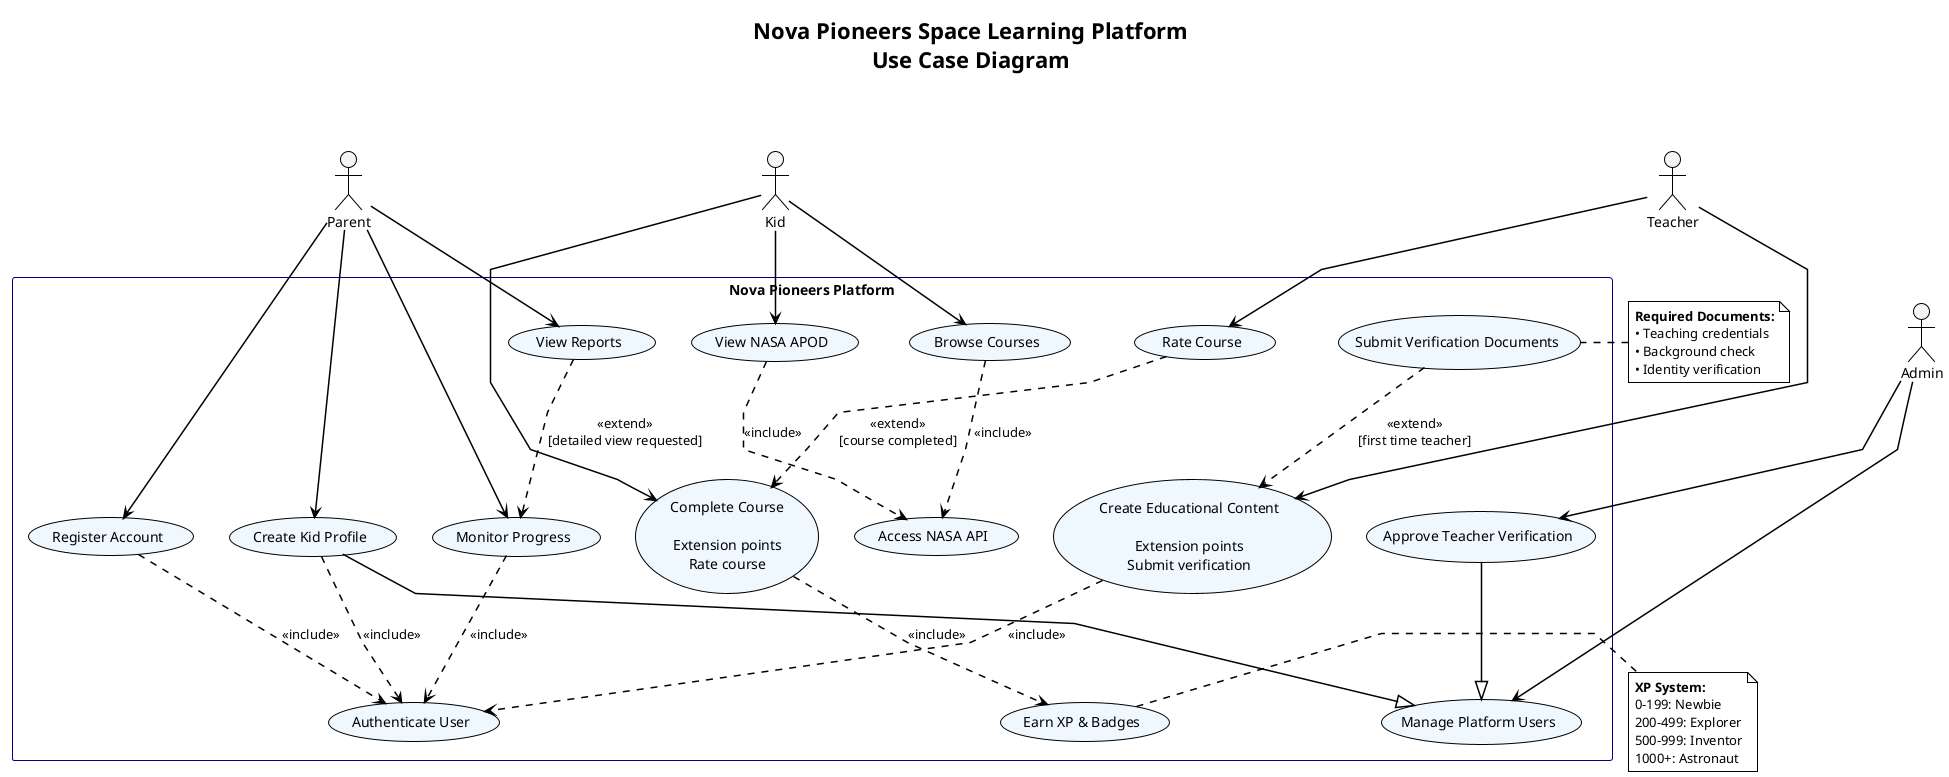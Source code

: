 @startuml Nova_Pioneers_Clean_Fixed
!theme plain
skinparam packageStyle rectangle
skinparam usecaseBackgroundColor #F0F8FF
skinparam actorBackgroundColor #F5F5F5
skinparam packageBackgroundColor #FFFFFF
skinparam packageBorderColor #000080
skinparam arrowThickness 1.5
skinparam linetype polyline

title Nova Pioneers Space Learning Platform\nUse Case Diagram\n\n

' Actors
actor "Parent" as Parent
actor "Kid" as Kid
actor "Teacher" as Teacher
actor "Admin" as Admin

' System boundary
package "Nova Pioneers Platform" {

  ' Use cases with extension points where needed
  usecase "Register Account" as Register
  usecase "Create Kid Profile" as CreateProfile
  usecase "Monitor Progress" as Monitor
  usecase "View Reports" as ViewReports

  usecase "Browse Courses" as Browse
  usecase "Complete Course\n\nExtension points\nRate course" as Complete
  usecase "View NASA APOD" as ViewAPOD
  usecase "Earn XP & Badges" as EarnXP

  usecase "Create Educational Content\n\nExtension points\nSubmit verification" as CreateContent
  usecase "Submit Verification Documents" as SubmitDocs
  usecase "Rate Course" as RateCourse

  usecase "Approve Teacher Verification" as ApproveTeacher
  usecase "Manage Platform Users" as ManageUsers

  ' System use cases
  usecase "Authenticate User" as Auth
  usecase "Access NASA API" as AccessNASA

}

' Actor associations
Parent --> Register
Parent --> CreateProfile
Parent --> Monitor
Parent --> ViewReports

Kid --> Browse
Kid --> Complete
Kid --> ViewAPOD

Teacher --> CreateContent
Teacher --> RateCourse

Admin --> ApproveTeacher
Admin --> ManageUsers

' Include relationships (mandatory)
Register ..> Auth : <<include>>
CreateProfile ..> Auth : <<include>>
Monitor ..> Auth : <<include>>
CreateContent ..> Auth : <<include>>
Complete ..> EarnXP : <<include>>
ViewAPOD ..> AccessNASA : <<include>>
Browse ..> AccessNASA : <<include>>

' Extend relationships (optional) - proper direction
RateCourse ..> Complete : <<extend>>\n[course completed]
ViewReports ..> Monitor : <<extend>>\n[detailed view requested]
SubmitDocs ..> CreateContent : <<extend>>\n[first time teacher]

' Generalization
CreateProfile --|> ManageUsers
ApproveTeacher --|> ManageUsers

' Notes
note right of EarnXP
  **XP System:**
  0-199: Newbie
  200-499: Explorer
  500-999: Inventor
  1000+: Astronaut
end note

note left of SubmitDocs
  **Required Documents:**
  • Teaching credentials
  • Background check
  • Identity verification
end note

@enduml